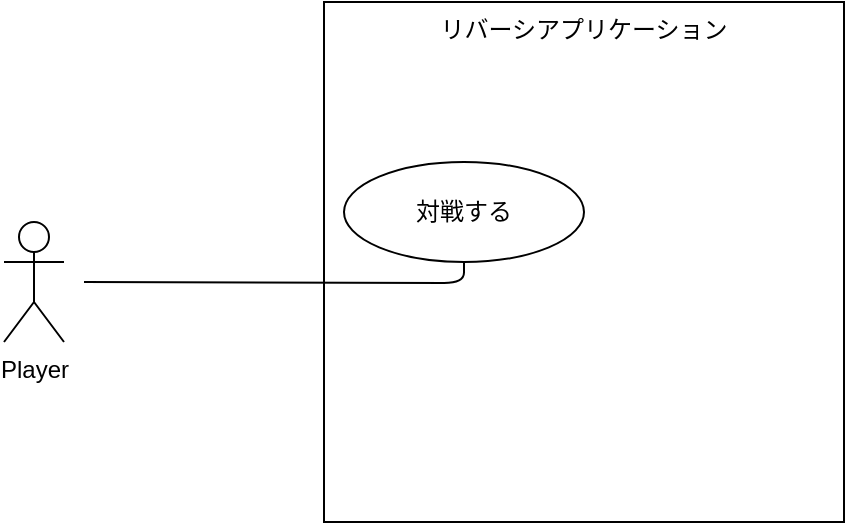 <mxfile>
    <diagram id="tX4yYIf2jE3v00gIXw4w" name="ページ1">
        <mxGraphModel dx="578" dy="802" grid="1" gridSize="10" guides="1" tooltips="1" connect="1" arrows="1" fold="1" page="1" pageScale="1" pageWidth="827" pageHeight="1169" math="0" shadow="0">
            <root>
                <mxCell id="0"/>
                <mxCell id="1" parent="0"/>
                <mxCell id="2" value="リバーシアプリケーション" style="whiteSpace=wrap;html=1;aspect=fixed;verticalAlign=top;" vertex="1" parent="1">
                    <mxGeometry x="310" y="200" width="260" height="260" as="geometry"/>
                </mxCell>
                <mxCell id="3" value="Player" style="shape=umlActor;verticalLabelPosition=bottom;verticalAlign=top;html=1;outlineConnect=0;" vertex="1" parent="1">
                    <mxGeometry x="150" y="310" width="30" height="60" as="geometry"/>
                </mxCell>
                <mxCell id="5" value="対戦する" style="ellipse;whiteSpace=wrap;html=1;" vertex="1" parent="1">
                    <mxGeometry x="320" y="280" width="120" height="50" as="geometry"/>
                </mxCell>
                <mxCell id="6" value="" style="endArrow=none;html=1;edgeStyle=orthogonalEdgeStyle;" edge="1" parent="1" target="5">
                    <mxGeometry relative="1" as="geometry">
                        <mxPoint x="190" y="340" as="sourcePoint"/>
                        <mxPoint x="380" y="410" as="targetPoint"/>
                    </mxGeometry>
                </mxCell>
            </root>
        </mxGraphModel>
    </diagram>
</mxfile>
